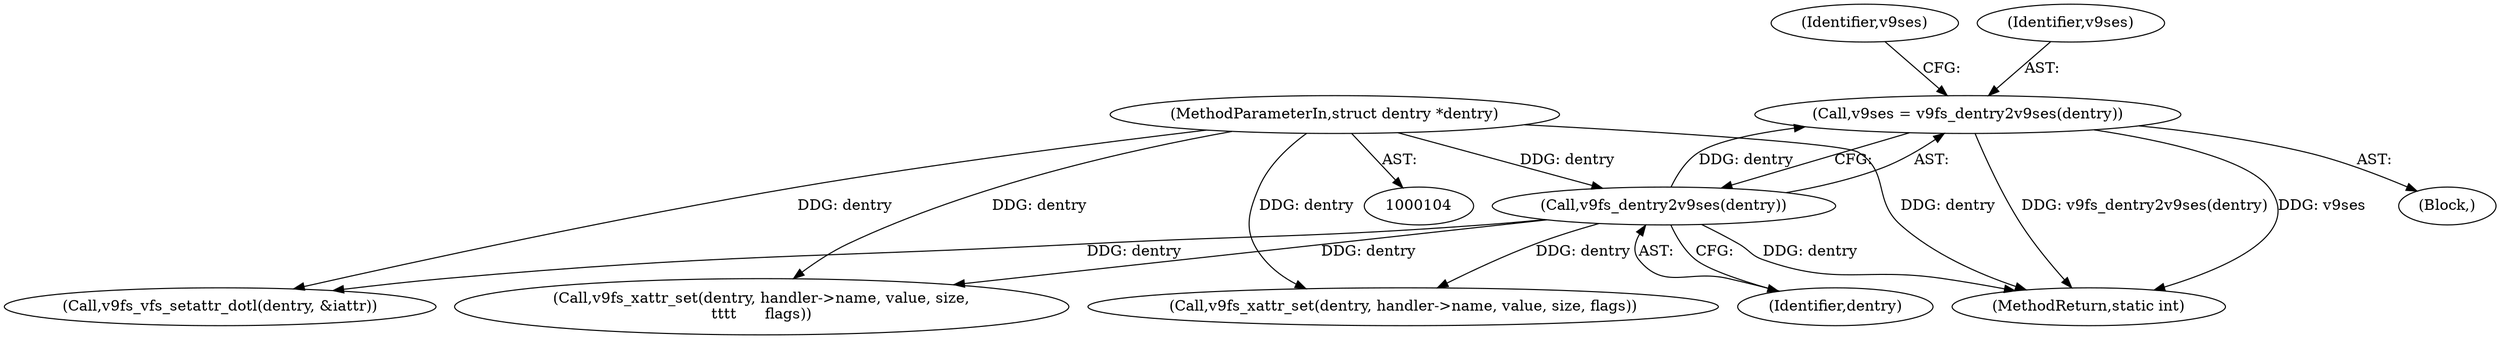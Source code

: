 digraph "0_linux_073931017b49d9458aa351605b43a7e34598caef@pointer" {
"1000116" [label="(Call,v9ses = v9fs_dentry2v9ses(dentry))"];
"1000118" [label="(Call,v9fs_dentry2v9ses(dentry))"];
"1000106" [label="(MethodParameterIn,struct dentry *dentry)"];
"1000106" [label="(MethodParameterIn,struct dentry *dentry)"];
"1000226" [label="(Call,v9fs_vfs_setattr_dotl(dentry, &iattr))"];
"1000274" [label="(MethodReturn,static int)"];
"1000116" [label="(Call,v9ses = v9fs_dentry2v9ses(dentry))"];
"1000124" [label="(Identifier,v9ses)"];
"1000129" [label="(Call,v9fs_xattr_set(dentry, handler->name, value, size,\n\t\t\t\t      flags))"];
"1000112" [label="(Block,)"];
"1000118" [label="(Call,v9fs_dentry2v9ses(dentry))"];
"1000119" [label="(Identifier,dentry)"];
"1000252" [label="(Call,v9fs_xattr_set(dentry, handler->name, value, size, flags))"];
"1000117" [label="(Identifier,v9ses)"];
"1000116" -> "1000112"  [label="AST: "];
"1000116" -> "1000118"  [label="CFG: "];
"1000117" -> "1000116"  [label="AST: "];
"1000118" -> "1000116"  [label="AST: "];
"1000124" -> "1000116"  [label="CFG: "];
"1000116" -> "1000274"  [label="DDG: v9fs_dentry2v9ses(dentry)"];
"1000116" -> "1000274"  [label="DDG: v9ses"];
"1000118" -> "1000116"  [label="DDG: dentry"];
"1000118" -> "1000119"  [label="CFG: "];
"1000119" -> "1000118"  [label="AST: "];
"1000118" -> "1000274"  [label="DDG: dentry"];
"1000106" -> "1000118"  [label="DDG: dentry"];
"1000118" -> "1000129"  [label="DDG: dentry"];
"1000118" -> "1000226"  [label="DDG: dentry"];
"1000118" -> "1000252"  [label="DDG: dentry"];
"1000106" -> "1000104"  [label="AST: "];
"1000106" -> "1000274"  [label="DDG: dentry"];
"1000106" -> "1000129"  [label="DDG: dentry"];
"1000106" -> "1000226"  [label="DDG: dentry"];
"1000106" -> "1000252"  [label="DDG: dentry"];
}
